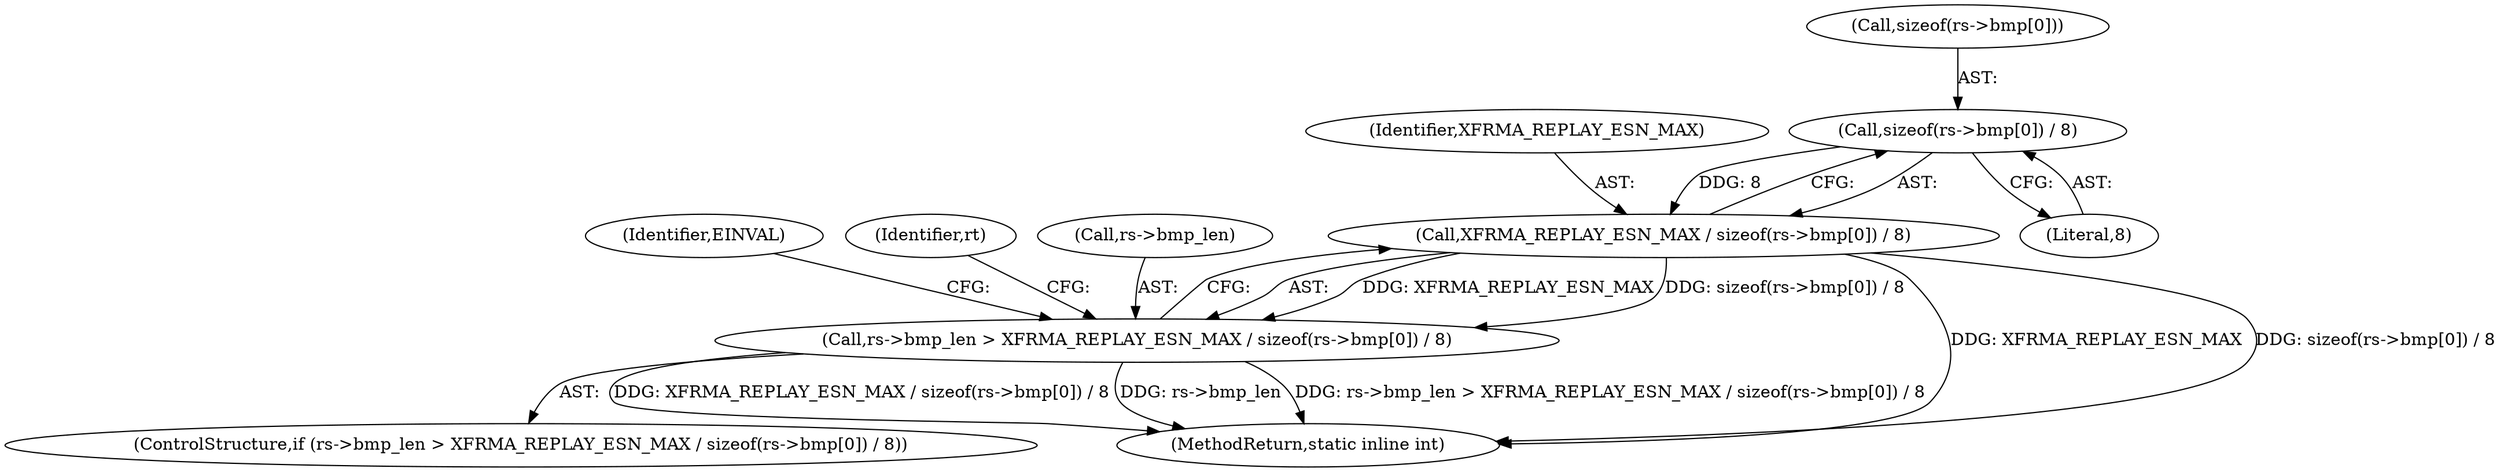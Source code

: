 digraph "0_linux_ecd7918745234e423dd87fcc0c077da557909720@API" {
"1000135" [label="(Call,sizeof(rs->bmp[0]) / 8)"];
"1000133" [label="(Call,XFRMA_REPLAY_ESN_MAX / sizeof(rs->bmp[0]) / 8)"];
"1000129" [label="(Call,rs->bmp_len > XFRMA_REPLAY_ESN_MAX / sizeof(rs->bmp[0]) / 8)"];
"1000189" [label="(MethodReturn,static inline int)"];
"1000133" [label="(Call,XFRMA_REPLAY_ESN_MAX / sizeof(rs->bmp[0]) / 8)"];
"1000134" [label="(Identifier,XFRMA_REPLAY_ESN_MAX)"];
"1000145" [label="(Identifier,EINVAL)"];
"1000150" [label="(Identifier,rt)"];
"1000129" [label="(Call,rs->bmp_len > XFRMA_REPLAY_ESN_MAX / sizeof(rs->bmp[0]) / 8)"];
"1000135" [label="(Call,sizeof(rs->bmp[0]) / 8)"];
"1000136" [label="(Call,sizeof(rs->bmp[0]))"];
"1000130" [label="(Call,rs->bmp_len)"];
"1000142" [label="(Literal,8)"];
"1000128" [label="(ControlStructure,if (rs->bmp_len > XFRMA_REPLAY_ESN_MAX / sizeof(rs->bmp[0]) / 8))"];
"1000135" -> "1000133"  [label="AST: "];
"1000135" -> "1000142"  [label="CFG: "];
"1000136" -> "1000135"  [label="AST: "];
"1000142" -> "1000135"  [label="AST: "];
"1000133" -> "1000135"  [label="CFG: "];
"1000135" -> "1000133"  [label="DDG: 8"];
"1000133" -> "1000129"  [label="AST: "];
"1000134" -> "1000133"  [label="AST: "];
"1000129" -> "1000133"  [label="CFG: "];
"1000133" -> "1000189"  [label="DDG: XFRMA_REPLAY_ESN_MAX"];
"1000133" -> "1000189"  [label="DDG: sizeof(rs->bmp[0]) / 8"];
"1000133" -> "1000129"  [label="DDG: XFRMA_REPLAY_ESN_MAX"];
"1000133" -> "1000129"  [label="DDG: sizeof(rs->bmp[0]) / 8"];
"1000129" -> "1000128"  [label="AST: "];
"1000130" -> "1000129"  [label="AST: "];
"1000145" -> "1000129"  [label="CFG: "];
"1000150" -> "1000129"  [label="CFG: "];
"1000129" -> "1000189"  [label="DDG: rs->bmp_len"];
"1000129" -> "1000189"  [label="DDG: rs->bmp_len > XFRMA_REPLAY_ESN_MAX / sizeof(rs->bmp[0]) / 8"];
"1000129" -> "1000189"  [label="DDG: XFRMA_REPLAY_ESN_MAX / sizeof(rs->bmp[0]) / 8"];
}
